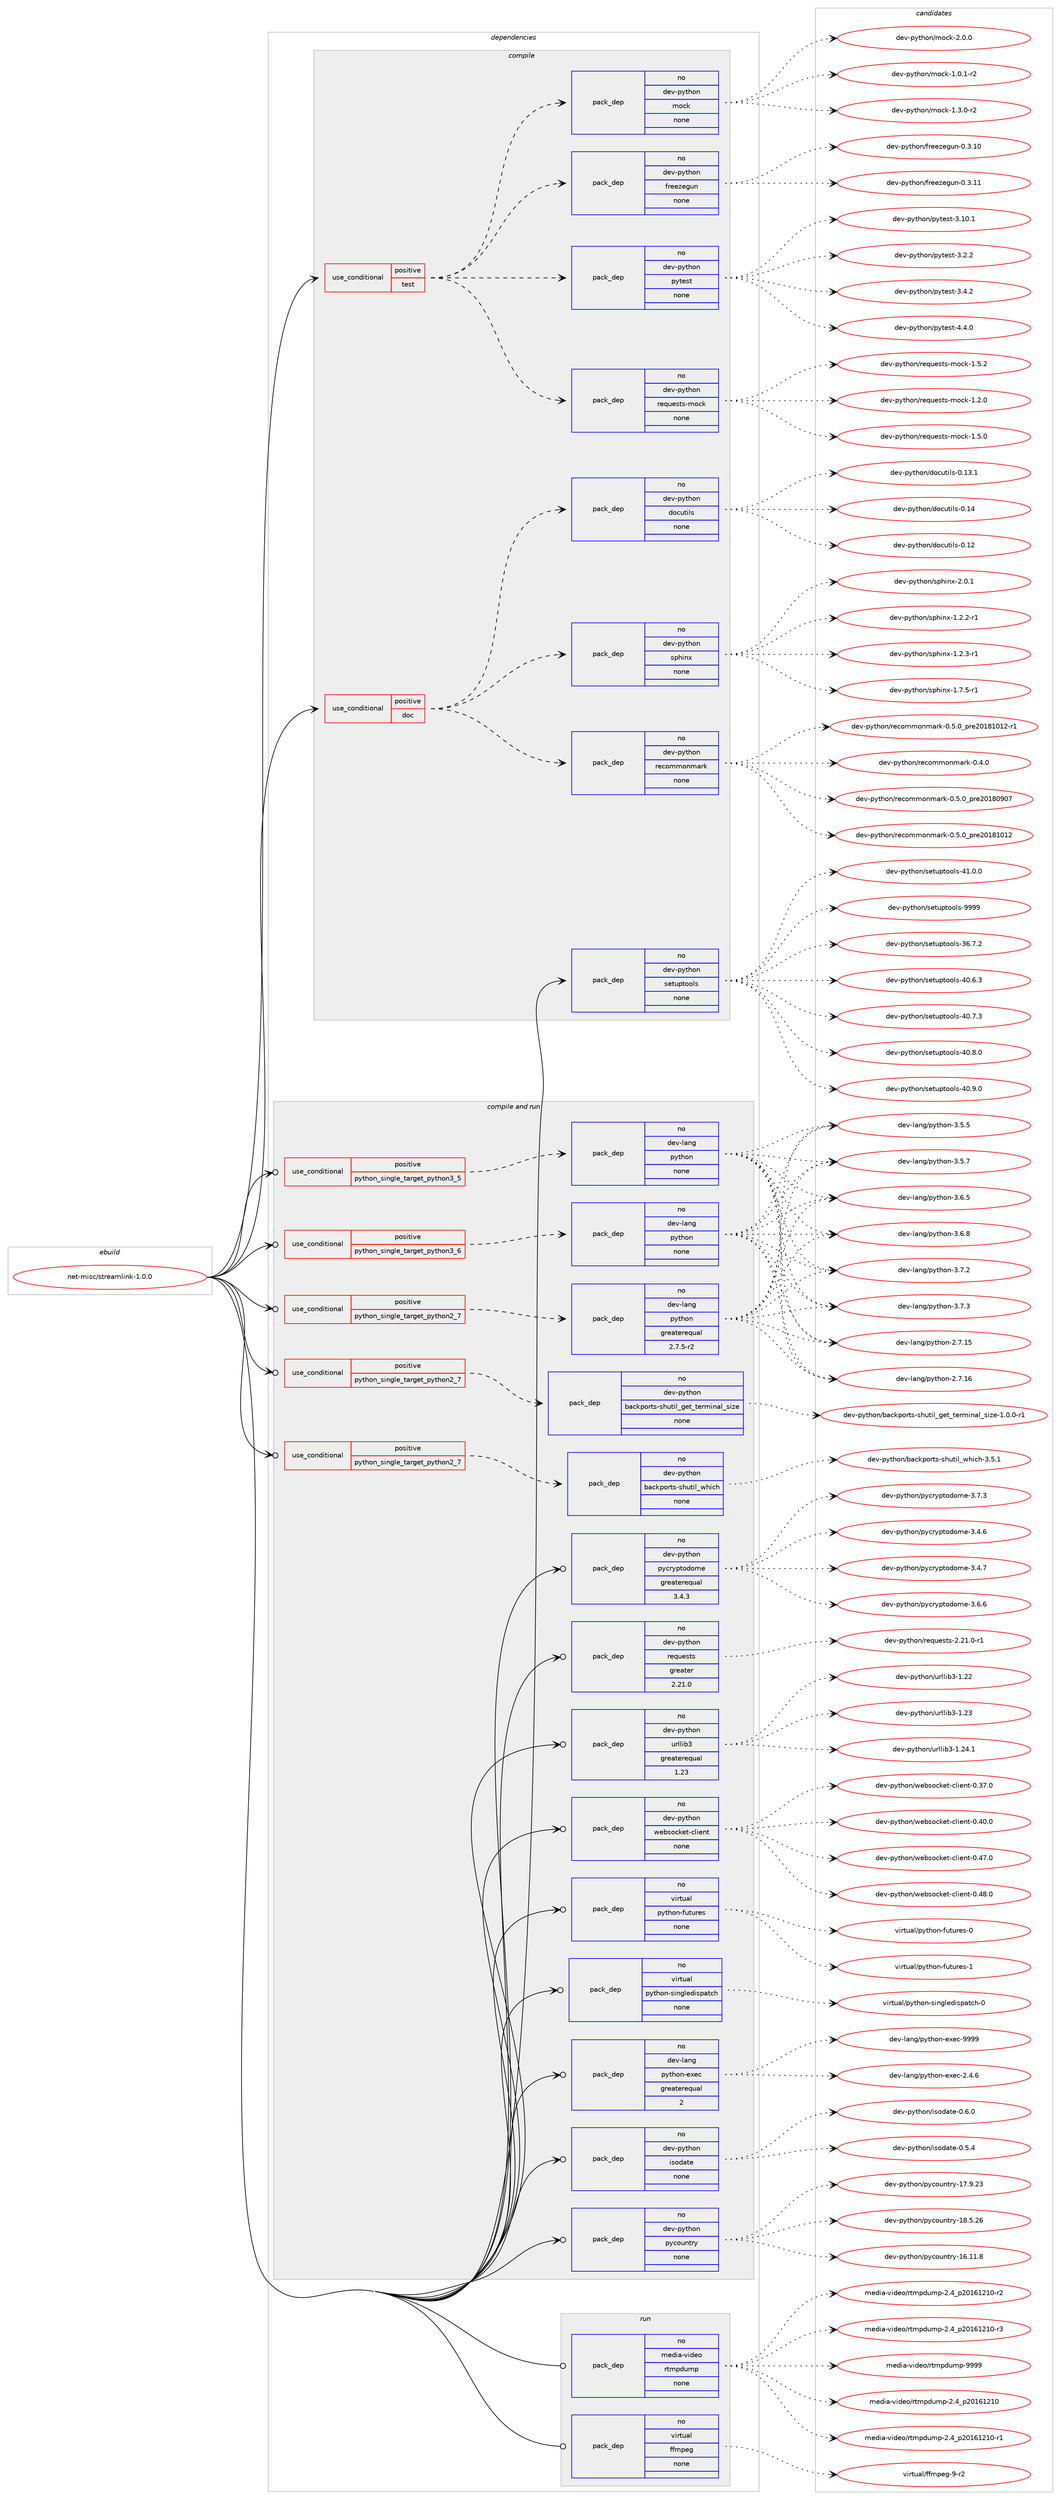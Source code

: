 digraph prolog {

# *************
# Graph options
# *************

newrank=true;
concentrate=true;
compound=true;
graph [rankdir=LR,fontname=Helvetica,fontsize=10,ranksep=1.5];#, ranksep=2.5, nodesep=0.2];
edge  [arrowhead=vee];
node  [fontname=Helvetica,fontsize=10];

# **********
# The ebuild
# **********

subgraph cluster_leftcol {
color=gray;
rank=same;
label=<<i>ebuild</i>>;
id [label="net-misc/streamlink-1.0.0", color=red, width=4, href="../net-misc/streamlink-1.0.0.svg"];
}

# ****************
# The dependencies
# ****************

subgraph cluster_midcol {
color=gray;
label=<<i>dependencies</i>>;
subgraph cluster_compile {
fillcolor="#eeeeee";
style=filled;
label=<<i>compile</i>>;
subgraph cond994 {
dependency4063 [label=<<TABLE BORDER="0" CELLBORDER="1" CELLSPACING="0" CELLPADDING="4"><TR><TD ROWSPAN="3" CELLPADDING="10">use_conditional</TD></TR><TR><TD>positive</TD></TR><TR><TD>doc</TD></TR></TABLE>>, shape=none, color=red];
subgraph pack3005 {
dependency4064 [label=<<TABLE BORDER="0" CELLBORDER="1" CELLSPACING="0" CELLPADDING="4" WIDTH="220"><TR><TD ROWSPAN="6" CELLPADDING="30">pack_dep</TD></TR><TR><TD WIDTH="110">no</TD></TR><TR><TD>dev-python</TD></TR><TR><TD>sphinx</TD></TR><TR><TD>none</TD></TR><TR><TD></TD></TR></TABLE>>, shape=none, color=blue];
}
dependency4063:e -> dependency4064:w [weight=20,style="dashed",arrowhead="vee"];
subgraph pack3006 {
dependency4065 [label=<<TABLE BORDER="0" CELLBORDER="1" CELLSPACING="0" CELLPADDING="4" WIDTH="220"><TR><TD ROWSPAN="6" CELLPADDING="30">pack_dep</TD></TR><TR><TD WIDTH="110">no</TD></TR><TR><TD>dev-python</TD></TR><TR><TD>docutils</TD></TR><TR><TD>none</TD></TR><TR><TD></TD></TR></TABLE>>, shape=none, color=blue];
}
dependency4063:e -> dependency4065:w [weight=20,style="dashed",arrowhead="vee"];
subgraph pack3007 {
dependency4066 [label=<<TABLE BORDER="0" CELLBORDER="1" CELLSPACING="0" CELLPADDING="4" WIDTH="220"><TR><TD ROWSPAN="6" CELLPADDING="30">pack_dep</TD></TR><TR><TD WIDTH="110">no</TD></TR><TR><TD>dev-python</TD></TR><TR><TD>recommonmark</TD></TR><TR><TD>none</TD></TR><TR><TD></TD></TR></TABLE>>, shape=none, color=blue];
}
dependency4063:e -> dependency4066:w [weight=20,style="dashed",arrowhead="vee"];
}
id:e -> dependency4063:w [weight=20,style="solid",arrowhead="vee"];
subgraph cond995 {
dependency4067 [label=<<TABLE BORDER="0" CELLBORDER="1" CELLSPACING="0" CELLPADDING="4"><TR><TD ROWSPAN="3" CELLPADDING="10">use_conditional</TD></TR><TR><TD>positive</TD></TR><TR><TD>test</TD></TR></TABLE>>, shape=none, color=red];
subgraph pack3008 {
dependency4068 [label=<<TABLE BORDER="0" CELLBORDER="1" CELLSPACING="0" CELLPADDING="4" WIDTH="220"><TR><TD ROWSPAN="6" CELLPADDING="30">pack_dep</TD></TR><TR><TD WIDTH="110">no</TD></TR><TR><TD>dev-python</TD></TR><TR><TD>mock</TD></TR><TR><TD>none</TD></TR><TR><TD></TD></TR></TABLE>>, shape=none, color=blue];
}
dependency4067:e -> dependency4068:w [weight=20,style="dashed",arrowhead="vee"];
subgraph pack3009 {
dependency4069 [label=<<TABLE BORDER="0" CELLBORDER="1" CELLSPACING="0" CELLPADDING="4" WIDTH="220"><TR><TD ROWSPAN="6" CELLPADDING="30">pack_dep</TD></TR><TR><TD WIDTH="110">no</TD></TR><TR><TD>dev-python</TD></TR><TR><TD>requests-mock</TD></TR><TR><TD>none</TD></TR><TR><TD></TD></TR></TABLE>>, shape=none, color=blue];
}
dependency4067:e -> dependency4069:w [weight=20,style="dashed",arrowhead="vee"];
subgraph pack3010 {
dependency4070 [label=<<TABLE BORDER="0" CELLBORDER="1" CELLSPACING="0" CELLPADDING="4" WIDTH="220"><TR><TD ROWSPAN="6" CELLPADDING="30">pack_dep</TD></TR><TR><TD WIDTH="110">no</TD></TR><TR><TD>dev-python</TD></TR><TR><TD>pytest</TD></TR><TR><TD>none</TD></TR><TR><TD></TD></TR></TABLE>>, shape=none, color=blue];
}
dependency4067:e -> dependency4070:w [weight=20,style="dashed",arrowhead="vee"];
subgraph pack3011 {
dependency4071 [label=<<TABLE BORDER="0" CELLBORDER="1" CELLSPACING="0" CELLPADDING="4" WIDTH="220"><TR><TD ROWSPAN="6" CELLPADDING="30">pack_dep</TD></TR><TR><TD WIDTH="110">no</TD></TR><TR><TD>dev-python</TD></TR><TR><TD>freezegun</TD></TR><TR><TD>none</TD></TR><TR><TD></TD></TR></TABLE>>, shape=none, color=blue];
}
dependency4067:e -> dependency4071:w [weight=20,style="dashed",arrowhead="vee"];
}
id:e -> dependency4067:w [weight=20,style="solid",arrowhead="vee"];
subgraph pack3012 {
dependency4072 [label=<<TABLE BORDER="0" CELLBORDER="1" CELLSPACING="0" CELLPADDING="4" WIDTH="220"><TR><TD ROWSPAN="6" CELLPADDING="30">pack_dep</TD></TR><TR><TD WIDTH="110">no</TD></TR><TR><TD>dev-python</TD></TR><TR><TD>setuptools</TD></TR><TR><TD>none</TD></TR><TR><TD></TD></TR></TABLE>>, shape=none, color=blue];
}
id:e -> dependency4072:w [weight=20,style="solid",arrowhead="vee"];
}
subgraph cluster_compileandrun {
fillcolor="#eeeeee";
style=filled;
label=<<i>compile and run</i>>;
subgraph cond996 {
dependency4073 [label=<<TABLE BORDER="0" CELLBORDER="1" CELLSPACING="0" CELLPADDING="4"><TR><TD ROWSPAN="3" CELLPADDING="10">use_conditional</TD></TR><TR><TD>positive</TD></TR><TR><TD>python_single_target_python2_7</TD></TR></TABLE>>, shape=none, color=red];
subgraph pack3013 {
dependency4074 [label=<<TABLE BORDER="0" CELLBORDER="1" CELLSPACING="0" CELLPADDING="4" WIDTH="220"><TR><TD ROWSPAN="6" CELLPADDING="30">pack_dep</TD></TR><TR><TD WIDTH="110">no</TD></TR><TR><TD>dev-lang</TD></TR><TR><TD>python</TD></TR><TR><TD>greaterequal</TD></TR><TR><TD>2.7.5-r2</TD></TR></TABLE>>, shape=none, color=blue];
}
dependency4073:e -> dependency4074:w [weight=20,style="dashed",arrowhead="vee"];
}
id:e -> dependency4073:w [weight=20,style="solid",arrowhead="odotvee"];
subgraph cond997 {
dependency4075 [label=<<TABLE BORDER="0" CELLBORDER="1" CELLSPACING="0" CELLPADDING="4"><TR><TD ROWSPAN="3" CELLPADDING="10">use_conditional</TD></TR><TR><TD>positive</TD></TR><TR><TD>python_single_target_python2_7</TD></TR></TABLE>>, shape=none, color=red];
subgraph pack3014 {
dependency4076 [label=<<TABLE BORDER="0" CELLBORDER="1" CELLSPACING="0" CELLPADDING="4" WIDTH="220"><TR><TD ROWSPAN="6" CELLPADDING="30">pack_dep</TD></TR><TR><TD WIDTH="110">no</TD></TR><TR><TD>dev-python</TD></TR><TR><TD>backports-shutil_get_terminal_size</TD></TR><TR><TD>none</TD></TR><TR><TD></TD></TR></TABLE>>, shape=none, color=blue];
}
dependency4075:e -> dependency4076:w [weight=20,style="dashed",arrowhead="vee"];
}
id:e -> dependency4075:w [weight=20,style="solid",arrowhead="odotvee"];
subgraph cond998 {
dependency4077 [label=<<TABLE BORDER="0" CELLBORDER="1" CELLSPACING="0" CELLPADDING="4"><TR><TD ROWSPAN="3" CELLPADDING="10">use_conditional</TD></TR><TR><TD>positive</TD></TR><TR><TD>python_single_target_python2_7</TD></TR></TABLE>>, shape=none, color=red];
subgraph pack3015 {
dependency4078 [label=<<TABLE BORDER="0" CELLBORDER="1" CELLSPACING="0" CELLPADDING="4" WIDTH="220"><TR><TD ROWSPAN="6" CELLPADDING="30">pack_dep</TD></TR><TR><TD WIDTH="110">no</TD></TR><TR><TD>dev-python</TD></TR><TR><TD>backports-shutil_which</TD></TR><TR><TD>none</TD></TR><TR><TD></TD></TR></TABLE>>, shape=none, color=blue];
}
dependency4077:e -> dependency4078:w [weight=20,style="dashed",arrowhead="vee"];
}
id:e -> dependency4077:w [weight=20,style="solid",arrowhead="odotvee"];
subgraph cond999 {
dependency4079 [label=<<TABLE BORDER="0" CELLBORDER="1" CELLSPACING="0" CELLPADDING="4"><TR><TD ROWSPAN="3" CELLPADDING="10">use_conditional</TD></TR><TR><TD>positive</TD></TR><TR><TD>python_single_target_python3_5</TD></TR></TABLE>>, shape=none, color=red];
subgraph pack3016 {
dependency4080 [label=<<TABLE BORDER="0" CELLBORDER="1" CELLSPACING="0" CELLPADDING="4" WIDTH="220"><TR><TD ROWSPAN="6" CELLPADDING="30">pack_dep</TD></TR><TR><TD WIDTH="110">no</TD></TR><TR><TD>dev-lang</TD></TR><TR><TD>python</TD></TR><TR><TD>none</TD></TR><TR><TD></TD></TR></TABLE>>, shape=none, color=blue];
}
dependency4079:e -> dependency4080:w [weight=20,style="dashed",arrowhead="vee"];
}
id:e -> dependency4079:w [weight=20,style="solid",arrowhead="odotvee"];
subgraph cond1000 {
dependency4081 [label=<<TABLE BORDER="0" CELLBORDER="1" CELLSPACING="0" CELLPADDING="4"><TR><TD ROWSPAN="3" CELLPADDING="10">use_conditional</TD></TR><TR><TD>positive</TD></TR><TR><TD>python_single_target_python3_6</TD></TR></TABLE>>, shape=none, color=red];
subgraph pack3017 {
dependency4082 [label=<<TABLE BORDER="0" CELLBORDER="1" CELLSPACING="0" CELLPADDING="4" WIDTH="220"><TR><TD ROWSPAN="6" CELLPADDING="30">pack_dep</TD></TR><TR><TD WIDTH="110">no</TD></TR><TR><TD>dev-lang</TD></TR><TR><TD>python</TD></TR><TR><TD>none</TD></TR><TR><TD></TD></TR></TABLE>>, shape=none, color=blue];
}
dependency4081:e -> dependency4082:w [weight=20,style="dashed",arrowhead="vee"];
}
id:e -> dependency4081:w [weight=20,style="solid",arrowhead="odotvee"];
subgraph pack3018 {
dependency4083 [label=<<TABLE BORDER="0" CELLBORDER="1" CELLSPACING="0" CELLPADDING="4" WIDTH="220"><TR><TD ROWSPAN="6" CELLPADDING="30">pack_dep</TD></TR><TR><TD WIDTH="110">no</TD></TR><TR><TD>dev-lang</TD></TR><TR><TD>python-exec</TD></TR><TR><TD>greaterequal</TD></TR><TR><TD>2</TD></TR></TABLE>>, shape=none, color=blue];
}
id:e -> dependency4083:w [weight=20,style="solid",arrowhead="odotvee"];
subgraph pack3019 {
dependency4084 [label=<<TABLE BORDER="0" CELLBORDER="1" CELLSPACING="0" CELLPADDING="4" WIDTH="220"><TR><TD ROWSPAN="6" CELLPADDING="30">pack_dep</TD></TR><TR><TD WIDTH="110">no</TD></TR><TR><TD>dev-python</TD></TR><TR><TD>isodate</TD></TR><TR><TD>none</TD></TR><TR><TD></TD></TR></TABLE>>, shape=none, color=blue];
}
id:e -> dependency4084:w [weight=20,style="solid",arrowhead="odotvee"];
subgraph pack3020 {
dependency4085 [label=<<TABLE BORDER="0" CELLBORDER="1" CELLSPACING="0" CELLPADDING="4" WIDTH="220"><TR><TD ROWSPAN="6" CELLPADDING="30">pack_dep</TD></TR><TR><TD WIDTH="110">no</TD></TR><TR><TD>dev-python</TD></TR><TR><TD>pycountry</TD></TR><TR><TD>none</TD></TR><TR><TD></TD></TR></TABLE>>, shape=none, color=blue];
}
id:e -> dependency4085:w [weight=20,style="solid",arrowhead="odotvee"];
subgraph pack3021 {
dependency4086 [label=<<TABLE BORDER="0" CELLBORDER="1" CELLSPACING="0" CELLPADDING="4" WIDTH="220"><TR><TD ROWSPAN="6" CELLPADDING="30">pack_dep</TD></TR><TR><TD WIDTH="110">no</TD></TR><TR><TD>dev-python</TD></TR><TR><TD>pycryptodome</TD></TR><TR><TD>greaterequal</TD></TR><TR><TD>3.4.3</TD></TR></TABLE>>, shape=none, color=blue];
}
id:e -> dependency4086:w [weight=20,style="solid",arrowhead="odotvee"];
subgraph pack3022 {
dependency4087 [label=<<TABLE BORDER="0" CELLBORDER="1" CELLSPACING="0" CELLPADDING="4" WIDTH="220"><TR><TD ROWSPAN="6" CELLPADDING="30">pack_dep</TD></TR><TR><TD WIDTH="110">no</TD></TR><TR><TD>dev-python</TD></TR><TR><TD>requests</TD></TR><TR><TD>greater</TD></TR><TR><TD>2.21.0</TD></TR></TABLE>>, shape=none, color=blue];
}
id:e -> dependency4087:w [weight=20,style="solid",arrowhead="odotvee"];
subgraph pack3023 {
dependency4088 [label=<<TABLE BORDER="0" CELLBORDER="1" CELLSPACING="0" CELLPADDING="4" WIDTH="220"><TR><TD ROWSPAN="6" CELLPADDING="30">pack_dep</TD></TR><TR><TD WIDTH="110">no</TD></TR><TR><TD>dev-python</TD></TR><TR><TD>urllib3</TD></TR><TR><TD>greaterequal</TD></TR><TR><TD>1.23</TD></TR></TABLE>>, shape=none, color=blue];
}
id:e -> dependency4088:w [weight=20,style="solid",arrowhead="odotvee"];
subgraph pack3024 {
dependency4089 [label=<<TABLE BORDER="0" CELLBORDER="1" CELLSPACING="0" CELLPADDING="4" WIDTH="220"><TR><TD ROWSPAN="6" CELLPADDING="30">pack_dep</TD></TR><TR><TD WIDTH="110">no</TD></TR><TR><TD>dev-python</TD></TR><TR><TD>websocket-client</TD></TR><TR><TD>none</TD></TR><TR><TD></TD></TR></TABLE>>, shape=none, color=blue];
}
id:e -> dependency4089:w [weight=20,style="solid",arrowhead="odotvee"];
subgraph pack3025 {
dependency4090 [label=<<TABLE BORDER="0" CELLBORDER="1" CELLSPACING="0" CELLPADDING="4" WIDTH="220"><TR><TD ROWSPAN="6" CELLPADDING="30">pack_dep</TD></TR><TR><TD WIDTH="110">no</TD></TR><TR><TD>virtual</TD></TR><TR><TD>python-futures</TD></TR><TR><TD>none</TD></TR><TR><TD></TD></TR></TABLE>>, shape=none, color=blue];
}
id:e -> dependency4090:w [weight=20,style="solid",arrowhead="odotvee"];
subgraph pack3026 {
dependency4091 [label=<<TABLE BORDER="0" CELLBORDER="1" CELLSPACING="0" CELLPADDING="4" WIDTH="220"><TR><TD ROWSPAN="6" CELLPADDING="30">pack_dep</TD></TR><TR><TD WIDTH="110">no</TD></TR><TR><TD>virtual</TD></TR><TR><TD>python-singledispatch</TD></TR><TR><TD>none</TD></TR><TR><TD></TD></TR></TABLE>>, shape=none, color=blue];
}
id:e -> dependency4091:w [weight=20,style="solid",arrowhead="odotvee"];
}
subgraph cluster_run {
fillcolor="#eeeeee";
style=filled;
label=<<i>run</i>>;
subgraph pack3027 {
dependency4092 [label=<<TABLE BORDER="0" CELLBORDER="1" CELLSPACING="0" CELLPADDING="4" WIDTH="220"><TR><TD ROWSPAN="6" CELLPADDING="30">pack_dep</TD></TR><TR><TD WIDTH="110">no</TD></TR><TR><TD>media-video</TD></TR><TR><TD>rtmpdump</TD></TR><TR><TD>none</TD></TR><TR><TD></TD></TR></TABLE>>, shape=none, color=blue];
}
id:e -> dependency4092:w [weight=20,style="solid",arrowhead="odot"];
subgraph pack3028 {
dependency4093 [label=<<TABLE BORDER="0" CELLBORDER="1" CELLSPACING="0" CELLPADDING="4" WIDTH="220"><TR><TD ROWSPAN="6" CELLPADDING="30">pack_dep</TD></TR><TR><TD WIDTH="110">no</TD></TR><TR><TD>virtual</TD></TR><TR><TD>ffmpeg</TD></TR><TR><TD>none</TD></TR><TR><TD></TD></TR></TABLE>>, shape=none, color=blue];
}
id:e -> dependency4093:w [weight=20,style="solid",arrowhead="odot"];
}
}

# **************
# The candidates
# **************

subgraph cluster_choices {
rank=same;
color=gray;
label=<<i>candidates</i>>;

subgraph choice3005 {
color=black;
nodesep=1;
choice10010111845112121116104111110471151121041051101204549465046504511449 [label="dev-python/sphinx-1.2.2-r1", color=red, width=4,href="../dev-python/sphinx-1.2.2-r1.svg"];
choice10010111845112121116104111110471151121041051101204549465046514511449 [label="dev-python/sphinx-1.2.3-r1", color=red, width=4,href="../dev-python/sphinx-1.2.3-r1.svg"];
choice10010111845112121116104111110471151121041051101204549465546534511449 [label="dev-python/sphinx-1.7.5-r1", color=red, width=4,href="../dev-python/sphinx-1.7.5-r1.svg"];
choice1001011184511212111610411111047115112104105110120455046484649 [label="dev-python/sphinx-2.0.1", color=red, width=4,href="../dev-python/sphinx-2.0.1.svg"];
dependency4064:e -> choice10010111845112121116104111110471151121041051101204549465046504511449:w [style=dotted,weight="100"];
dependency4064:e -> choice10010111845112121116104111110471151121041051101204549465046514511449:w [style=dotted,weight="100"];
dependency4064:e -> choice10010111845112121116104111110471151121041051101204549465546534511449:w [style=dotted,weight="100"];
dependency4064:e -> choice1001011184511212111610411111047115112104105110120455046484649:w [style=dotted,weight="100"];
}
subgraph choice3006 {
color=black;
nodesep=1;
choice1001011184511212111610411111047100111991171161051081154548464950 [label="dev-python/docutils-0.12", color=red, width=4,href="../dev-python/docutils-0.12.svg"];
choice10010111845112121116104111110471001119911711610510811545484649514649 [label="dev-python/docutils-0.13.1", color=red, width=4,href="../dev-python/docutils-0.13.1.svg"];
choice1001011184511212111610411111047100111991171161051081154548464952 [label="dev-python/docutils-0.14", color=red, width=4,href="../dev-python/docutils-0.14.svg"];
dependency4065:e -> choice1001011184511212111610411111047100111991171161051081154548464950:w [style=dotted,weight="100"];
dependency4065:e -> choice10010111845112121116104111110471001119911711610510811545484649514649:w [style=dotted,weight="100"];
dependency4065:e -> choice1001011184511212111610411111047100111991171161051081154548464952:w [style=dotted,weight="100"];
}
subgraph choice3007 {
color=black;
nodesep=1;
choice10010111845112121116104111110471141019911110910911111010997114107454846524648 [label="dev-python/recommonmark-0.4.0", color=red, width=4,href="../dev-python/recommonmark-0.4.0.svg"];
choice10010111845112121116104111110471141019911110910911111010997114107454846534648951121141015048495648574855 [label="dev-python/recommonmark-0.5.0_pre20180907", color=red, width=4,href="../dev-python/recommonmark-0.5.0_pre20180907.svg"];
choice10010111845112121116104111110471141019911110910911111010997114107454846534648951121141015048495649484950 [label="dev-python/recommonmark-0.5.0_pre20181012", color=red, width=4,href="../dev-python/recommonmark-0.5.0_pre20181012.svg"];
choice100101118451121211161041111104711410199111109109111110109971141074548465346489511211410150484956494849504511449 [label="dev-python/recommonmark-0.5.0_pre20181012-r1", color=red, width=4,href="../dev-python/recommonmark-0.5.0_pre20181012-r1.svg"];
dependency4066:e -> choice10010111845112121116104111110471141019911110910911111010997114107454846524648:w [style=dotted,weight="100"];
dependency4066:e -> choice10010111845112121116104111110471141019911110910911111010997114107454846534648951121141015048495648574855:w [style=dotted,weight="100"];
dependency4066:e -> choice10010111845112121116104111110471141019911110910911111010997114107454846534648951121141015048495649484950:w [style=dotted,weight="100"];
dependency4066:e -> choice100101118451121211161041111104711410199111109109111110109971141074548465346489511211410150484956494849504511449:w [style=dotted,weight="100"];
}
subgraph choice3008 {
color=black;
nodesep=1;
choice1001011184511212111610411111047109111991074549464846494511450 [label="dev-python/mock-1.0.1-r2", color=red, width=4,href="../dev-python/mock-1.0.1-r2.svg"];
choice1001011184511212111610411111047109111991074549465146484511450 [label="dev-python/mock-1.3.0-r2", color=red, width=4,href="../dev-python/mock-1.3.0-r2.svg"];
choice100101118451121211161041111104710911199107455046484648 [label="dev-python/mock-2.0.0", color=red, width=4,href="../dev-python/mock-2.0.0.svg"];
dependency4068:e -> choice1001011184511212111610411111047109111991074549464846494511450:w [style=dotted,weight="100"];
dependency4068:e -> choice1001011184511212111610411111047109111991074549465146484511450:w [style=dotted,weight="100"];
dependency4068:e -> choice100101118451121211161041111104710911199107455046484648:w [style=dotted,weight="100"];
}
subgraph choice3009 {
color=black;
nodesep=1;
choice10010111845112121116104111110471141011131171011151161154510911199107454946504648 [label="dev-python/requests-mock-1.2.0", color=red, width=4,href="../dev-python/requests-mock-1.2.0.svg"];
choice10010111845112121116104111110471141011131171011151161154510911199107454946534648 [label="dev-python/requests-mock-1.5.0", color=red, width=4,href="../dev-python/requests-mock-1.5.0.svg"];
choice10010111845112121116104111110471141011131171011151161154510911199107454946534650 [label="dev-python/requests-mock-1.5.2", color=red, width=4,href="../dev-python/requests-mock-1.5.2.svg"];
dependency4069:e -> choice10010111845112121116104111110471141011131171011151161154510911199107454946504648:w [style=dotted,weight="100"];
dependency4069:e -> choice10010111845112121116104111110471141011131171011151161154510911199107454946534648:w [style=dotted,weight="100"];
dependency4069:e -> choice10010111845112121116104111110471141011131171011151161154510911199107454946534650:w [style=dotted,weight="100"];
}
subgraph choice3010 {
color=black;
nodesep=1;
choice100101118451121211161041111104711212111610111511645514649484649 [label="dev-python/pytest-3.10.1", color=red, width=4,href="../dev-python/pytest-3.10.1.svg"];
choice1001011184511212111610411111047112121116101115116455146504650 [label="dev-python/pytest-3.2.2", color=red, width=4,href="../dev-python/pytest-3.2.2.svg"];
choice1001011184511212111610411111047112121116101115116455146524650 [label="dev-python/pytest-3.4.2", color=red, width=4,href="../dev-python/pytest-3.4.2.svg"];
choice1001011184511212111610411111047112121116101115116455246524648 [label="dev-python/pytest-4.4.0", color=red, width=4,href="../dev-python/pytest-4.4.0.svg"];
dependency4070:e -> choice100101118451121211161041111104711212111610111511645514649484649:w [style=dotted,weight="100"];
dependency4070:e -> choice1001011184511212111610411111047112121116101115116455146504650:w [style=dotted,weight="100"];
dependency4070:e -> choice1001011184511212111610411111047112121116101115116455146524650:w [style=dotted,weight="100"];
dependency4070:e -> choice1001011184511212111610411111047112121116101115116455246524648:w [style=dotted,weight="100"];
}
subgraph choice3011 {
color=black;
nodesep=1;
choice100101118451121211161041111104710211410110112210110311711045484651464948 [label="dev-python/freezegun-0.3.10", color=red, width=4,href="../dev-python/freezegun-0.3.10.svg"];
choice100101118451121211161041111104710211410110112210110311711045484651464949 [label="dev-python/freezegun-0.3.11", color=red, width=4,href="../dev-python/freezegun-0.3.11.svg"];
dependency4071:e -> choice100101118451121211161041111104710211410110112210110311711045484651464948:w [style=dotted,weight="100"];
dependency4071:e -> choice100101118451121211161041111104710211410110112210110311711045484651464949:w [style=dotted,weight="100"];
}
subgraph choice3012 {
color=black;
nodesep=1;
choice100101118451121211161041111104711510111611711211611111110811545515446554650 [label="dev-python/setuptools-36.7.2", color=red, width=4,href="../dev-python/setuptools-36.7.2.svg"];
choice100101118451121211161041111104711510111611711211611111110811545524846544651 [label="dev-python/setuptools-40.6.3", color=red, width=4,href="../dev-python/setuptools-40.6.3.svg"];
choice100101118451121211161041111104711510111611711211611111110811545524846554651 [label="dev-python/setuptools-40.7.3", color=red, width=4,href="../dev-python/setuptools-40.7.3.svg"];
choice100101118451121211161041111104711510111611711211611111110811545524846564648 [label="dev-python/setuptools-40.8.0", color=red, width=4,href="../dev-python/setuptools-40.8.0.svg"];
choice100101118451121211161041111104711510111611711211611111110811545524846574648 [label="dev-python/setuptools-40.9.0", color=red, width=4,href="../dev-python/setuptools-40.9.0.svg"];
choice100101118451121211161041111104711510111611711211611111110811545524946484648 [label="dev-python/setuptools-41.0.0", color=red, width=4,href="../dev-python/setuptools-41.0.0.svg"];
choice10010111845112121116104111110471151011161171121161111111081154557575757 [label="dev-python/setuptools-9999", color=red, width=4,href="../dev-python/setuptools-9999.svg"];
dependency4072:e -> choice100101118451121211161041111104711510111611711211611111110811545515446554650:w [style=dotted,weight="100"];
dependency4072:e -> choice100101118451121211161041111104711510111611711211611111110811545524846544651:w [style=dotted,weight="100"];
dependency4072:e -> choice100101118451121211161041111104711510111611711211611111110811545524846554651:w [style=dotted,weight="100"];
dependency4072:e -> choice100101118451121211161041111104711510111611711211611111110811545524846564648:w [style=dotted,weight="100"];
dependency4072:e -> choice100101118451121211161041111104711510111611711211611111110811545524846574648:w [style=dotted,weight="100"];
dependency4072:e -> choice100101118451121211161041111104711510111611711211611111110811545524946484648:w [style=dotted,weight="100"];
dependency4072:e -> choice10010111845112121116104111110471151011161171121161111111081154557575757:w [style=dotted,weight="100"];
}
subgraph choice3013 {
color=black;
nodesep=1;
choice10010111845108971101034711212111610411111045504655464953 [label="dev-lang/python-2.7.15", color=red, width=4,href="../dev-lang/python-2.7.15.svg"];
choice10010111845108971101034711212111610411111045504655464954 [label="dev-lang/python-2.7.16", color=red, width=4,href="../dev-lang/python-2.7.16.svg"];
choice100101118451089711010347112121116104111110455146534653 [label="dev-lang/python-3.5.5", color=red, width=4,href="../dev-lang/python-3.5.5.svg"];
choice100101118451089711010347112121116104111110455146534655 [label="dev-lang/python-3.5.7", color=red, width=4,href="../dev-lang/python-3.5.7.svg"];
choice100101118451089711010347112121116104111110455146544653 [label="dev-lang/python-3.6.5", color=red, width=4,href="../dev-lang/python-3.6.5.svg"];
choice100101118451089711010347112121116104111110455146544656 [label="dev-lang/python-3.6.8", color=red, width=4,href="../dev-lang/python-3.6.8.svg"];
choice100101118451089711010347112121116104111110455146554650 [label="dev-lang/python-3.7.2", color=red, width=4,href="../dev-lang/python-3.7.2.svg"];
choice100101118451089711010347112121116104111110455146554651 [label="dev-lang/python-3.7.3", color=red, width=4,href="../dev-lang/python-3.7.3.svg"];
dependency4074:e -> choice10010111845108971101034711212111610411111045504655464953:w [style=dotted,weight="100"];
dependency4074:e -> choice10010111845108971101034711212111610411111045504655464954:w [style=dotted,weight="100"];
dependency4074:e -> choice100101118451089711010347112121116104111110455146534653:w [style=dotted,weight="100"];
dependency4074:e -> choice100101118451089711010347112121116104111110455146534655:w [style=dotted,weight="100"];
dependency4074:e -> choice100101118451089711010347112121116104111110455146544653:w [style=dotted,weight="100"];
dependency4074:e -> choice100101118451089711010347112121116104111110455146544656:w [style=dotted,weight="100"];
dependency4074:e -> choice100101118451089711010347112121116104111110455146554650:w [style=dotted,weight="100"];
dependency4074:e -> choice100101118451089711010347112121116104111110455146554651:w [style=dotted,weight="100"];
}
subgraph choice3014 {
color=black;
nodesep=1;
choice100101118451121211161041111104798979910711211111411611545115104117116105108951031011169511610111410910511097108951151051221014549464846484511449 [label="dev-python/backports-shutil_get_terminal_size-1.0.0-r1", color=red, width=4,href="../dev-python/backports-shutil_get_terminal_size-1.0.0-r1.svg"];
dependency4076:e -> choice100101118451121211161041111104798979910711211111411611545115104117116105108951031011169511610111410910511097108951151051221014549464846484511449:w [style=dotted,weight="100"];
}
subgraph choice3015 {
color=black;
nodesep=1;
choice1001011184511212111610411111047989799107112111114116115451151041171161051089511910410599104455146534649 [label="dev-python/backports-shutil_which-3.5.1", color=red, width=4,href="../dev-python/backports-shutil_which-3.5.1.svg"];
dependency4078:e -> choice1001011184511212111610411111047989799107112111114116115451151041171161051089511910410599104455146534649:w [style=dotted,weight="100"];
}
subgraph choice3016 {
color=black;
nodesep=1;
choice10010111845108971101034711212111610411111045504655464953 [label="dev-lang/python-2.7.15", color=red, width=4,href="../dev-lang/python-2.7.15.svg"];
choice10010111845108971101034711212111610411111045504655464954 [label="dev-lang/python-2.7.16", color=red, width=4,href="../dev-lang/python-2.7.16.svg"];
choice100101118451089711010347112121116104111110455146534653 [label="dev-lang/python-3.5.5", color=red, width=4,href="../dev-lang/python-3.5.5.svg"];
choice100101118451089711010347112121116104111110455146534655 [label="dev-lang/python-3.5.7", color=red, width=4,href="../dev-lang/python-3.5.7.svg"];
choice100101118451089711010347112121116104111110455146544653 [label="dev-lang/python-3.6.5", color=red, width=4,href="../dev-lang/python-3.6.5.svg"];
choice100101118451089711010347112121116104111110455146544656 [label="dev-lang/python-3.6.8", color=red, width=4,href="../dev-lang/python-3.6.8.svg"];
choice100101118451089711010347112121116104111110455146554650 [label="dev-lang/python-3.7.2", color=red, width=4,href="../dev-lang/python-3.7.2.svg"];
choice100101118451089711010347112121116104111110455146554651 [label="dev-lang/python-3.7.3", color=red, width=4,href="../dev-lang/python-3.7.3.svg"];
dependency4080:e -> choice10010111845108971101034711212111610411111045504655464953:w [style=dotted,weight="100"];
dependency4080:e -> choice10010111845108971101034711212111610411111045504655464954:w [style=dotted,weight="100"];
dependency4080:e -> choice100101118451089711010347112121116104111110455146534653:w [style=dotted,weight="100"];
dependency4080:e -> choice100101118451089711010347112121116104111110455146534655:w [style=dotted,weight="100"];
dependency4080:e -> choice100101118451089711010347112121116104111110455146544653:w [style=dotted,weight="100"];
dependency4080:e -> choice100101118451089711010347112121116104111110455146544656:w [style=dotted,weight="100"];
dependency4080:e -> choice100101118451089711010347112121116104111110455146554650:w [style=dotted,weight="100"];
dependency4080:e -> choice100101118451089711010347112121116104111110455146554651:w [style=dotted,weight="100"];
}
subgraph choice3017 {
color=black;
nodesep=1;
choice10010111845108971101034711212111610411111045504655464953 [label="dev-lang/python-2.7.15", color=red, width=4,href="../dev-lang/python-2.7.15.svg"];
choice10010111845108971101034711212111610411111045504655464954 [label="dev-lang/python-2.7.16", color=red, width=4,href="../dev-lang/python-2.7.16.svg"];
choice100101118451089711010347112121116104111110455146534653 [label="dev-lang/python-3.5.5", color=red, width=4,href="../dev-lang/python-3.5.5.svg"];
choice100101118451089711010347112121116104111110455146534655 [label="dev-lang/python-3.5.7", color=red, width=4,href="../dev-lang/python-3.5.7.svg"];
choice100101118451089711010347112121116104111110455146544653 [label="dev-lang/python-3.6.5", color=red, width=4,href="../dev-lang/python-3.6.5.svg"];
choice100101118451089711010347112121116104111110455146544656 [label="dev-lang/python-3.6.8", color=red, width=4,href="../dev-lang/python-3.6.8.svg"];
choice100101118451089711010347112121116104111110455146554650 [label="dev-lang/python-3.7.2", color=red, width=4,href="../dev-lang/python-3.7.2.svg"];
choice100101118451089711010347112121116104111110455146554651 [label="dev-lang/python-3.7.3", color=red, width=4,href="../dev-lang/python-3.7.3.svg"];
dependency4082:e -> choice10010111845108971101034711212111610411111045504655464953:w [style=dotted,weight="100"];
dependency4082:e -> choice10010111845108971101034711212111610411111045504655464954:w [style=dotted,weight="100"];
dependency4082:e -> choice100101118451089711010347112121116104111110455146534653:w [style=dotted,weight="100"];
dependency4082:e -> choice100101118451089711010347112121116104111110455146534655:w [style=dotted,weight="100"];
dependency4082:e -> choice100101118451089711010347112121116104111110455146544653:w [style=dotted,weight="100"];
dependency4082:e -> choice100101118451089711010347112121116104111110455146544656:w [style=dotted,weight="100"];
dependency4082:e -> choice100101118451089711010347112121116104111110455146554650:w [style=dotted,weight="100"];
dependency4082:e -> choice100101118451089711010347112121116104111110455146554651:w [style=dotted,weight="100"];
}
subgraph choice3018 {
color=black;
nodesep=1;
choice1001011184510897110103471121211161041111104510112010199455046524654 [label="dev-lang/python-exec-2.4.6", color=red, width=4,href="../dev-lang/python-exec-2.4.6.svg"];
choice10010111845108971101034711212111610411111045101120101994557575757 [label="dev-lang/python-exec-9999", color=red, width=4,href="../dev-lang/python-exec-9999.svg"];
dependency4083:e -> choice1001011184510897110103471121211161041111104510112010199455046524654:w [style=dotted,weight="100"];
dependency4083:e -> choice10010111845108971101034711212111610411111045101120101994557575757:w [style=dotted,weight="100"];
}
subgraph choice3019 {
color=black;
nodesep=1;
choice100101118451121211161041111104710511511110097116101454846534652 [label="dev-python/isodate-0.5.4", color=red, width=4,href="../dev-python/isodate-0.5.4.svg"];
choice100101118451121211161041111104710511511110097116101454846544648 [label="dev-python/isodate-0.6.0", color=red, width=4,href="../dev-python/isodate-0.6.0.svg"];
dependency4084:e -> choice100101118451121211161041111104710511511110097116101454846534652:w [style=dotted,weight="100"];
dependency4084:e -> choice100101118451121211161041111104710511511110097116101454846544648:w [style=dotted,weight="100"];
}
subgraph choice3020 {
color=black;
nodesep=1;
choice1001011184511212111610411111047112121991111171101161141214549544649494656 [label="dev-python/pycountry-16.11.8", color=red, width=4,href="../dev-python/pycountry-16.11.8.svg"];
choice1001011184511212111610411111047112121991111171101161141214549554657465051 [label="dev-python/pycountry-17.9.23", color=red, width=4,href="../dev-python/pycountry-17.9.23.svg"];
choice1001011184511212111610411111047112121991111171101161141214549564653465054 [label="dev-python/pycountry-18.5.26", color=red, width=4,href="../dev-python/pycountry-18.5.26.svg"];
dependency4085:e -> choice1001011184511212111610411111047112121991111171101161141214549544649494656:w [style=dotted,weight="100"];
dependency4085:e -> choice1001011184511212111610411111047112121991111171101161141214549554657465051:w [style=dotted,weight="100"];
dependency4085:e -> choice1001011184511212111610411111047112121991111171101161141214549564653465054:w [style=dotted,weight="100"];
}
subgraph choice3021 {
color=black;
nodesep=1;
choice100101118451121211161041111104711212199114121112116111100111109101455146524654 [label="dev-python/pycryptodome-3.4.6", color=red, width=4,href="../dev-python/pycryptodome-3.4.6.svg"];
choice100101118451121211161041111104711212199114121112116111100111109101455146524655 [label="dev-python/pycryptodome-3.4.7", color=red, width=4,href="../dev-python/pycryptodome-3.4.7.svg"];
choice100101118451121211161041111104711212199114121112116111100111109101455146544654 [label="dev-python/pycryptodome-3.6.6", color=red, width=4,href="../dev-python/pycryptodome-3.6.6.svg"];
choice100101118451121211161041111104711212199114121112116111100111109101455146554651 [label="dev-python/pycryptodome-3.7.3", color=red, width=4,href="../dev-python/pycryptodome-3.7.3.svg"];
dependency4086:e -> choice100101118451121211161041111104711212199114121112116111100111109101455146524654:w [style=dotted,weight="100"];
dependency4086:e -> choice100101118451121211161041111104711212199114121112116111100111109101455146524655:w [style=dotted,weight="100"];
dependency4086:e -> choice100101118451121211161041111104711212199114121112116111100111109101455146544654:w [style=dotted,weight="100"];
dependency4086:e -> choice100101118451121211161041111104711212199114121112116111100111109101455146554651:w [style=dotted,weight="100"];
}
subgraph choice3022 {
color=black;
nodesep=1;
choice1001011184511212111610411111047114101113117101115116115455046504946484511449 [label="dev-python/requests-2.21.0-r1", color=red, width=4,href="../dev-python/requests-2.21.0-r1.svg"];
dependency4087:e -> choice1001011184511212111610411111047114101113117101115116115455046504946484511449:w [style=dotted,weight="100"];
}
subgraph choice3023 {
color=black;
nodesep=1;
choice100101118451121211161041111104711711410810810598514549465050 [label="dev-python/urllib3-1.22", color=red, width=4,href="../dev-python/urllib3-1.22.svg"];
choice100101118451121211161041111104711711410810810598514549465051 [label="dev-python/urllib3-1.23", color=red, width=4,href="../dev-python/urllib3-1.23.svg"];
choice1001011184511212111610411111047117114108108105985145494650524649 [label="dev-python/urllib3-1.24.1", color=red, width=4,href="../dev-python/urllib3-1.24.1.svg"];
dependency4088:e -> choice100101118451121211161041111104711711410810810598514549465050:w [style=dotted,weight="100"];
dependency4088:e -> choice100101118451121211161041111104711711410810810598514549465051:w [style=dotted,weight="100"];
dependency4088:e -> choice1001011184511212111610411111047117114108108105985145494650524649:w [style=dotted,weight="100"];
}
subgraph choice3024 {
color=black;
nodesep=1;
choice10010111845112121116104111110471191019811511199107101116459910810510111011645484651554648 [label="dev-python/websocket-client-0.37.0", color=red, width=4,href="../dev-python/websocket-client-0.37.0.svg"];
choice10010111845112121116104111110471191019811511199107101116459910810510111011645484652484648 [label="dev-python/websocket-client-0.40.0", color=red, width=4,href="../dev-python/websocket-client-0.40.0.svg"];
choice10010111845112121116104111110471191019811511199107101116459910810510111011645484652554648 [label="dev-python/websocket-client-0.47.0", color=red, width=4,href="../dev-python/websocket-client-0.47.0.svg"];
choice10010111845112121116104111110471191019811511199107101116459910810510111011645484652564648 [label="dev-python/websocket-client-0.48.0", color=red, width=4,href="../dev-python/websocket-client-0.48.0.svg"];
dependency4089:e -> choice10010111845112121116104111110471191019811511199107101116459910810510111011645484651554648:w [style=dotted,weight="100"];
dependency4089:e -> choice10010111845112121116104111110471191019811511199107101116459910810510111011645484652484648:w [style=dotted,weight="100"];
dependency4089:e -> choice10010111845112121116104111110471191019811511199107101116459910810510111011645484652554648:w [style=dotted,weight="100"];
dependency4089:e -> choice10010111845112121116104111110471191019811511199107101116459910810510111011645484652564648:w [style=dotted,weight="100"];
}
subgraph choice3025 {
color=black;
nodesep=1;
choice1181051141161179710847112121116104111110451021171161171141011154548 [label="virtual/python-futures-0", color=red, width=4,href="../virtual/python-futures-0.svg"];
choice1181051141161179710847112121116104111110451021171161171141011154549 [label="virtual/python-futures-1", color=red, width=4,href="../virtual/python-futures-1.svg"];
dependency4090:e -> choice1181051141161179710847112121116104111110451021171161171141011154548:w [style=dotted,weight="100"];
dependency4090:e -> choice1181051141161179710847112121116104111110451021171161171141011154549:w [style=dotted,weight="100"];
}
subgraph choice3026 {
color=black;
nodesep=1;
choice11810511411611797108471121211161041111104511510511010310810110010511511297116991044548 [label="virtual/python-singledispatch-0", color=red, width=4,href="../virtual/python-singledispatch-0.svg"];
dependency4091:e -> choice11810511411611797108471121211161041111104511510511010310810110010511511297116991044548:w [style=dotted,weight="100"];
}
subgraph choice3027 {
color=black;
nodesep=1;
choice10910110010597451181051001011114711411610911210011710911245504652951125048495449504948 [label="media-video/rtmpdump-2.4_p20161210", color=red, width=4,href="../media-video/rtmpdump-2.4_p20161210.svg"];
choice109101100105974511810510010111147114116109112100117109112455046529511250484954495049484511449 [label="media-video/rtmpdump-2.4_p20161210-r1", color=red, width=4,href="../media-video/rtmpdump-2.4_p20161210-r1.svg"];
choice109101100105974511810510010111147114116109112100117109112455046529511250484954495049484511450 [label="media-video/rtmpdump-2.4_p20161210-r2", color=red, width=4,href="../media-video/rtmpdump-2.4_p20161210-r2.svg"];
choice109101100105974511810510010111147114116109112100117109112455046529511250484954495049484511451 [label="media-video/rtmpdump-2.4_p20161210-r3", color=red, width=4,href="../media-video/rtmpdump-2.4_p20161210-r3.svg"];
choice1091011001059745118105100101111471141161091121001171091124557575757 [label="media-video/rtmpdump-9999", color=red, width=4,href="../media-video/rtmpdump-9999.svg"];
dependency4092:e -> choice10910110010597451181051001011114711411610911210011710911245504652951125048495449504948:w [style=dotted,weight="100"];
dependency4092:e -> choice109101100105974511810510010111147114116109112100117109112455046529511250484954495049484511449:w [style=dotted,weight="100"];
dependency4092:e -> choice109101100105974511810510010111147114116109112100117109112455046529511250484954495049484511450:w [style=dotted,weight="100"];
dependency4092:e -> choice109101100105974511810510010111147114116109112100117109112455046529511250484954495049484511451:w [style=dotted,weight="100"];
dependency4092:e -> choice1091011001059745118105100101111471141161091121001171091124557575757:w [style=dotted,weight="100"];
}
subgraph choice3028 {
color=black;
nodesep=1;
choice118105114116117971084710210210911210110345574511450 [label="virtual/ffmpeg-9-r2", color=red, width=4,href="../virtual/ffmpeg-9-r2.svg"];
dependency4093:e -> choice118105114116117971084710210210911210110345574511450:w [style=dotted,weight="100"];
}
}

}
